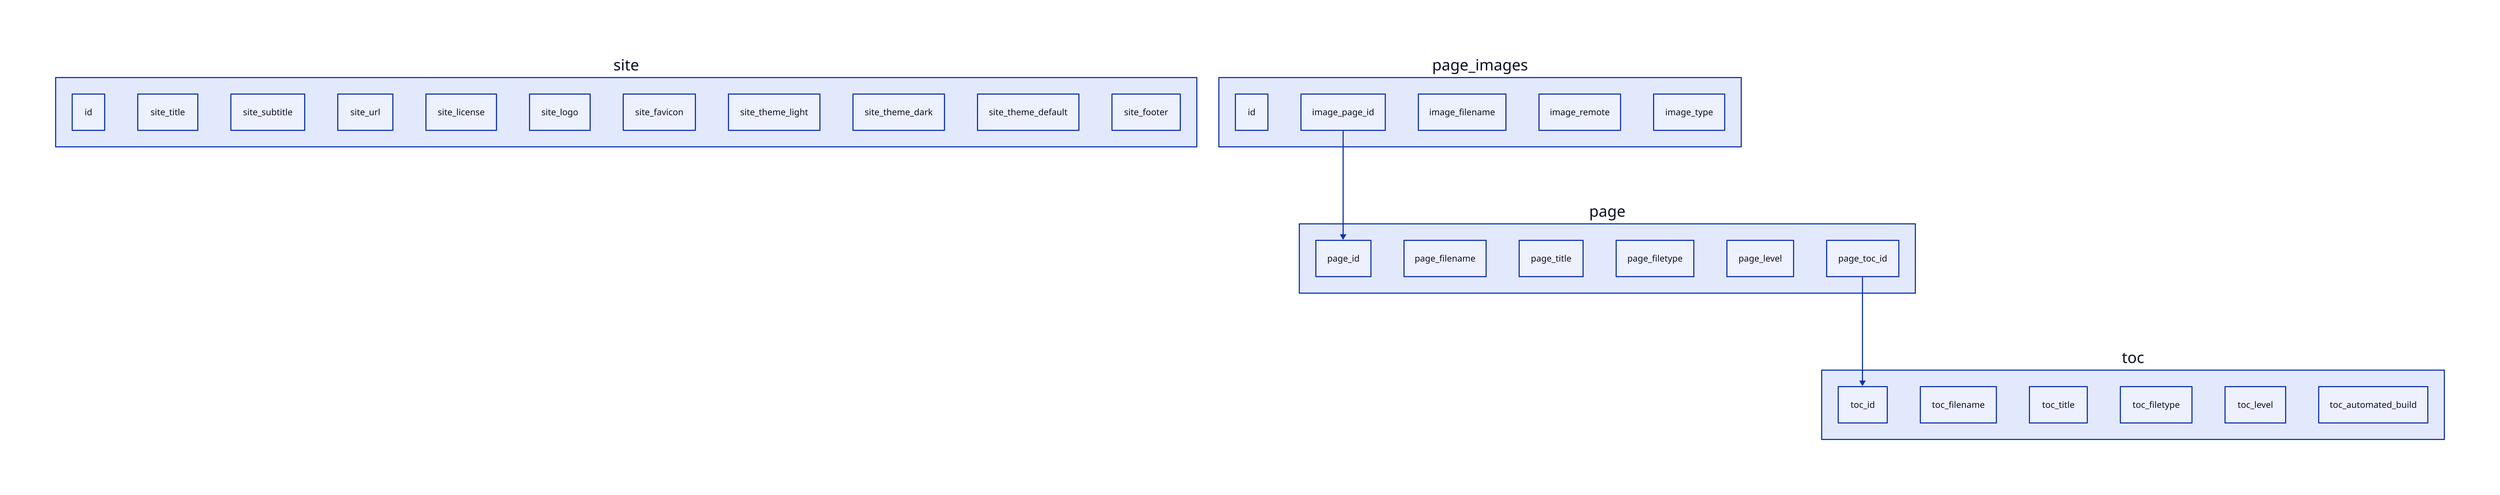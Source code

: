site: {
  id
  site_title
  site_subtitle
  site_url
  site_license
  site_logo
  site_favicon
  site_theme_light
  site_theme_dark
  site_theme_default
  site_footer
}

toc: {
  toc_id
  toc_filename
  toc_title
  toc_filetype
  toc_level
  toc_automated_build
}

page: {
  page_id
  page_filename
  page_title
  page_filetype
  page_convert_*
  page_built_ok_*
  page_wcag_ok_*
  page_filename_*
  page_level
  page_toc_id
}

page_images: {
  id
  image_page_id
  image_filename
  image_remote
  image_type
}

# Relationships
page.page_toc_id -> toc.toc_id
page_images.image_page_id -> page.page_id